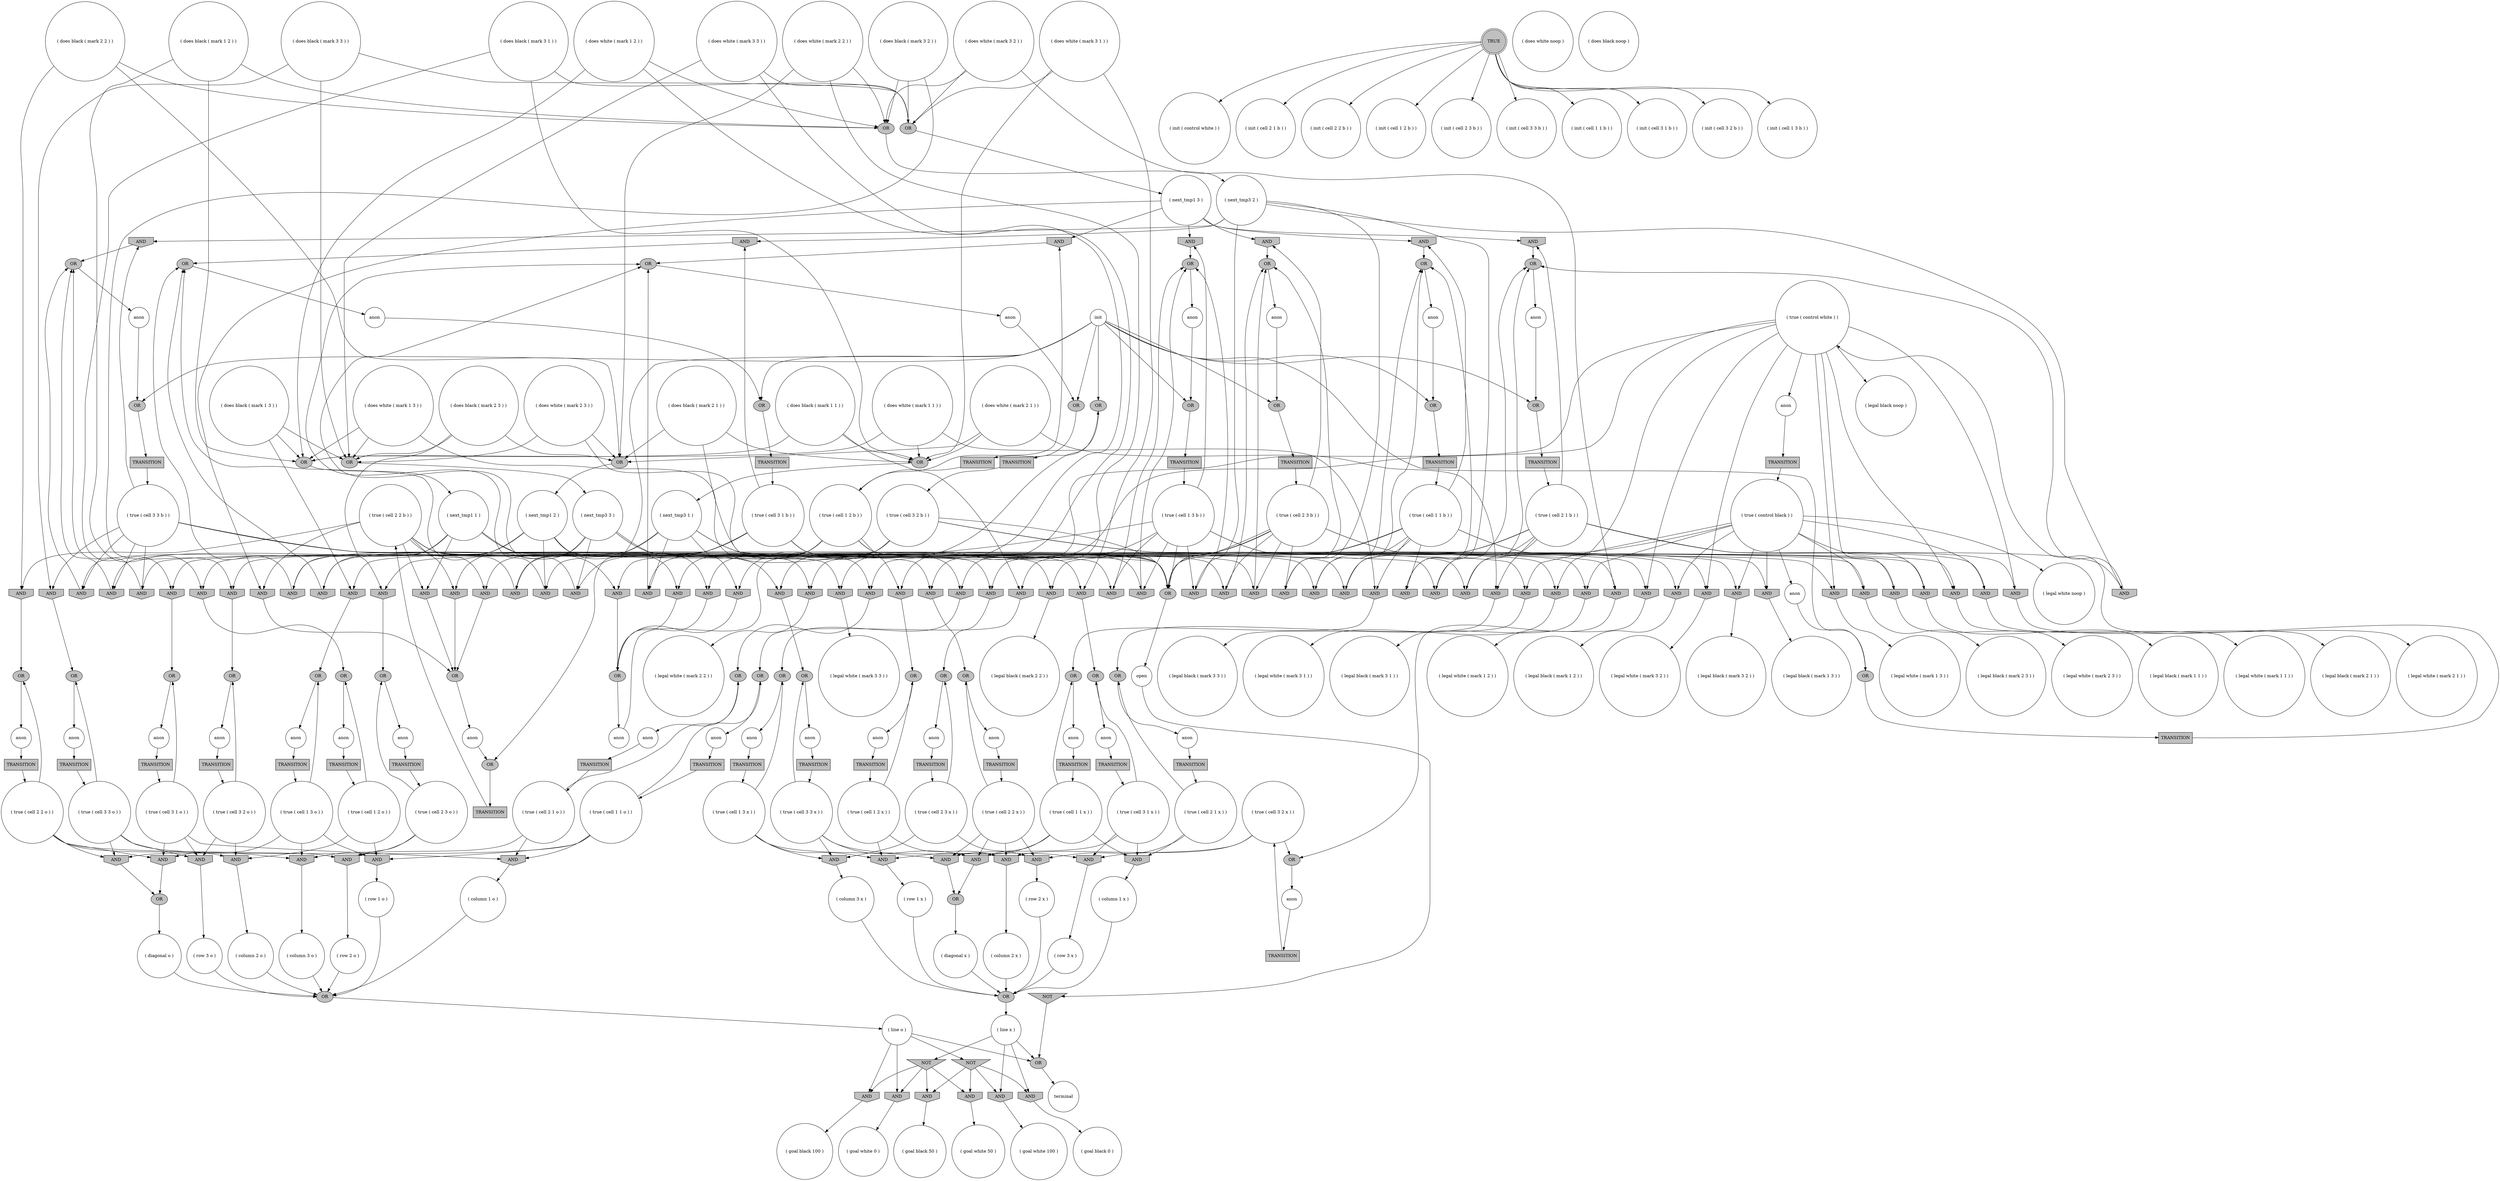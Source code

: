 digraph propNet
{
	"@cf832f9"[shape=circle, style= filled, fillcolor=white, label="( goal black 50 )"]; 
	"@7853d452"[shape=circle, style= filled, fillcolor=white, label="anon"]; "@7853d452"->"@5fb726fe"; 
	"@430a6309"[shape=circle, style= filled, fillcolor=white, label="( does black ( mark 3 1 ) )"]; "@430a6309"->"@21d7a067"; "@430a6309"->"@2c6879ec"; "@430a6309"->"@22b19139"; 
	"@49f3d7f0"[shape=invhouse, style= filled, fillcolor=grey, label="AND"]; "@49f3d7f0"->"@3db7af55"; 
	"@32e5e8e0"[shape=circle, style= filled, fillcolor=white, label="( init ( control white ) )"]; 
	"@2fb9dbb7"[shape=box, style= filled, fillcolor=grey, label="TRANSITION"]; "@2fb9dbb7"->"@8f40818"; 
	"@5c618c71"[shape=circle, style= filled, fillcolor=white, label="open"]; "@5c618c71"->"@5a6f3b8f"; 
	"@2c0edc1f"[shape=circle, style= filled, fillcolor=white, label="( row 3 o )"]; "@2c0edc1f"->"@5fcbb24d"; 
	"@3c467c57"[shape=box, style= filled, fillcolor=grey, label="TRANSITION"]; "@3c467c57"->"@378410d"; 
	"@2382d197"[shape=invhouse, style= filled, fillcolor=grey, label="AND"]; "@2382d197"->"@266b2508"; 
	"@2105c513"[shape=circle, style= filled, fillcolor=white, label="( legal black ( mark 2 3 ) )"]; 
	"@302c923a"[shape=invhouse, style= filled, fillcolor=grey, label="AND"]; "@302c923a"->"@48ebe244"; 
	"@7b739764"[shape=invhouse, style= filled, fillcolor=grey, label="AND"]; "@7b739764"->"@5cdb88b7"; 
	"@6500a49"[shape=ellipse, style= filled, fillcolor=grey, label="OR"]; "@6500a49"->"@5ca42fab"; 
	"@76a574bf"[shape=ellipse, style= filled, fillcolor=grey, label="OR"]; "@76a574bf"->"@2f31f296"; 
	"@22043418"[shape=ellipse, style= filled, fillcolor=grey, label="OR"]; "@22043418"->"@5821cbf"; 
	"@34de0ec3"[shape=circle, style= filled, fillcolor=white, label="( legal black ( mark 3 2 ) )"]; 
	"@25f71fea"[shape=circle, style= filled, fillcolor=white, label="anon"]; "@25f71fea"->"@7b0d38e5"; 
	"@6323a93e"[shape=invhouse, style= filled, fillcolor=grey, label="AND"]; "@6323a93e"->"@57e689f9"; 
	"@57e689f9"[shape=ellipse, style= filled, fillcolor=grey, label="OR"]; "@57e689f9"->"@714add6a"; 
	"@1b44d164"[shape=circle, style= filled, fillcolor=white, label="( row 3 x )"]; "@1b44d164"->"@76a574bf"; 
	"@714add6a"[shape=circle, style= filled, fillcolor=white, label="anon"]; "@714add6a"->"@26a9433d"; 
	"@5149bd6c"[shape=invhouse, style= filled, fillcolor=grey, label="AND"]; "@5149bd6c"->"@278fa27e"; 
	"@67f4add3"[shape=invhouse, style= filled, fillcolor=grey, label="AND"]; "@67f4add3"->"@31e6129a"; 
	"@2dc13be6"[shape=box, style= filled, fillcolor=grey, label="TRANSITION"]; "@2dc13be6"->"@55a8b1c9"; 
	"@6184433"[shape=invhouse, style= filled, fillcolor=grey, label="AND"]; "@6184433"->"@31e6129a"; 
	"@46e36ccf"[shape=circle, style= filled, fillcolor=white, label="( init ( cell 2 1 b ) )"]; 
	"@4e3b5815"[shape=ellipse, style= filled, fillcolor=grey, label="OR"]; "@4e3b5815"->"@52263c60"; 
	"@531c6724"[shape=circle, style= filled, fillcolor=white, label="( true ( control black ) )"]; "@531c6724"->"@6f11faa1"; "@531c6724"->"@65c3b750"; "@531c6724"->"@638e7ffa"; "@531c6724"->"@545990cc"; "@531c6724"->"@67c9a18e"; "@531c6724"->"@13b1ef48"; "@531c6724"->"@7d7014d"; "@531c6724"->"@7aa181ea"; "@531c6724"->"@51eed262"; "@531c6724"->"@336696ea"; "@531c6724"->"@283b1fe6"; 
	"@158b49b0"[shape=circle, style= filled, fillcolor=white, label="( true ( cell 3 2 x ) )"]; "@158b49b0"->"@562795c7"; "@158b49b0"->"@4ce997ad"; "@158b49b0"->"@391d17c2"; 
	"@a67ee5c"[shape=circle, style= filled, fillcolor=white, label="( init ( cell 2 2 b ) )"]; 
	"@14f0accd"[shape=box, style= filled, fillcolor=grey, label="TRANSITION"]; "@14f0accd"->"@3be7d563"; 
	"@3471a64f"[shape=circle, style= filled, fillcolor=white, label="( true ( cell 2 3 x ) )"]; "@3471a64f"->"@7831e865"; "@3471a64f"->"@6500a49"; "@3471a64f"->"@685ae6b4"; 
	"@68ec58d3"[shape=circle, style= filled, fillcolor=white, label="anon"]; "@68ec58d3"->"@388d13a0"; 
	"@7ed04491"[shape=circle, style= filled, fillcolor=white, label="anon"]; "@7ed04491"->"@579154e9"; 
	"@3fa18de3"[shape=invhouse, style= filled, fillcolor=grey, label="AND"]; "@3fa18de3"->"@4be96672"; 
	"@6ea1fce5"[shape=circle, style= filled, fillcolor=white, label="anon"]; "@6ea1fce5"->"@5cc82d01"; 
	"@57829fc7"[shape=ellipse, style= filled, fillcolor=grey, label="OR"]; "@57829fc7"->"@46b359ad"; 
	"@52263c60"[shape=box, style= filled, fillcolor=grey, label="TRANSITION"]; "@52263c60"->"@3b90ea82"; 
	"@69ca198d"[shape=circle, style= filled, fillcolor=white, label="( legal black ( mark 1 2 ) )"]; 
	"@67c9a18e"[shape=invhouse, style= filled, fillcolor=grey, label="AND"]; "@67c9a18e"->"@3bfd8342"; 
	"@1961b726"[shape=invhouse, style= filled, fillcolor=grey, label="AND"]; "@1961b726"->"@45a0d54d"; 
	"@7d7a5533"[shape=circle, style= filled, fillcolor=white, label="anon"]; "@7d7a5533"->"@26e1ec03"; 
	"@25c81f81"[shape=circle, style= filled, fillcolor=white, label="( does white ( mark 3 2 ) )"]; "@25c81f81"->"@15e85348"; "@25c81f81"->"@7fe03726"; "@25c81f81"->"@22b19139"; 
	"@2b24ab6d"[shape=box, style= filled, fillcolor=grey, label="TRANSITION"]; "@2b24ab6d"->"@66272d6c"; 
	"@6e7c2e32"[shape=circle, style= filled, fillcolor=white, label="( init ( cell 1 2 b ) )"]; 
	"@911695e"[shape=circle, style= filled, fillcolor=white, label="( true ( cell 3 1 b ) )"]; "@911695e"->"@502915f8"; "@911695e"->"@21a2ea86"; "@911695e"->"@638e7ffa"; "@911695e"->"@493546e1"; "@911695e"->"@2c6879ec"; "@911695e"->"@45f25355"; "@911695e"->"@2e47dffe"; "@911695e"->"@2dc2ae5e"; "@911695e"->"@44e13a"; 
	"@5195d5c5"[shape=circle, style= filled, fillcolor=white, label="( goal black 100 )"]; 
	"@75f5b5a7"[shape=box, style= filled, fillcolor=grey, label="TRANSITION"]; "@75f5b5a7"->"@b8b2cb3"; 
	"@7831e865"[shape=invhouse, style= filled, fillcolor=grey, label="AND"]; "@7831e865"->"@4446ac13"; 
	"@4446ac13"[shape=circle, style= filled, fillcolor=white, label="( row 2 x )"]; "@4446ac13"->"@76a574bf"; 
	"@2a1a6247"[shape=circle, style= filled, fillcolor=white, label="( next_tmp1 3 )"]; "@2a1a6247"->"@24376d96"; "@2a1a6247"->"@7f39075a"; "@2a1a6247"->"@6fba3489"; "@2a1a6247"->"@67f4add3"; "@2a1a6247"->"@3a03a0fa"; "@2a1a6247"->"@404daf96"; 
	"@7be4adba"[shape=box, style= filled, fillcolor=grey, label="TRANSITION"]; "@7be4adba"->"@41bd808f"; 
	"@55a8b1c9"[shape=circle, style= filled, fillcolor=white, label="( true ( cell 1 2 x ) )"]; "@55a8b1c9"->"@55bb3658"; "@55a8b1c9"->"@6fbdf0de"; "@55a8b1c9"->"@391d17c2"; 
	"@70bf56de"[shape=ellipse, style= filled, fillcolor=grey, label="OR"]; "@70bf56de"->"@6ea1fce5"; 
	"@7f39075a"[shape=invhouse, style= filled, fillcolor=grey, label="AND"]; "@7f39075a"->"@57e689f9"; 
	"@10d514bd"[shape=invhouse, style= filled, fillcolor=grey, label="AND"]; "@10d514bd"->"@e2f8920"; 
	"@5cdb88b7"[shape=ellipse, style= filled, fillcolor=grey, label="OR"]; "@5cdb88b7"->"@414ec489"; 
	"@62d7e43"[shape=circle, style= filled, fillcolor=white, label="( next_tmp1 2 )"]; "@62d7e43"->"@79b9ba10"; "@62d7e43"->"@7cc26428"; "@62d7e43"->"@5f40c27b"; "@62d7e43"->"@153f29d2"; "@62d7e43"->"@44e13a"; "@62d7e43"->"@50db2754"; 
	"@64465a36"[shape=circle, style= filled, fillcolor=white, label="( init ( cell 2 3 b ) )"]; 
	"@422e705c"[shape=circle, style= filled, fillcolor=white, label="( does black ( mark 1 1 ) )"]; "@422e705c"->"@40e24452"; "@422e705c"->"@21d7a067"; "@422e705c"->"@259b7841"; 
	"@638e7ffa"[shape=invhouse, style= filled, fillcolor=grey, label="AND"]; "@638e7ffa"->"@69787628"; 
	"@378410d"[shape=circle, style= filled, fillcolor=white, label="( true ( cell 2 2 o ) )"]; "@378410d"->"@60885bba"; "@378410d"->"@477d0f8e"; "@378410d"->"@742c3128"; "@378410d"->"@1961b726"; "@378410d"->"@107d07b5"; 
	"@391ec765"[shape=circle, style= filled, fillcolor=white, label="( init ( cell 3 3 b ) )"]; 
	"@2bb3cc7"[shape=invhouse, style= filled, fillcolor=grey, label="AND"]; "@2bb3cc7"->"@22586585"; 
	"@74a086dd"[shape=invhouse, style= filled, fillcolor=grey, label="AND"]; "@74a086dd"->"@6500a49"; 
	"@6de03b9e"[shape=circle, style= filled, fillcolor=white, label="( true ( cell 3 3 b ) )"]; "@6de03b9e"->"@2553dfb3"; "@6de03b9e"->"@6adbfa0a"; "@6de03b9e"->"@38801c02"; "@6de03b9e"->"@40a1b823"; "@6de03b9e"->"@2aeb0458"; "@6de03b9e"->"@21a2ea86"; "@6de03b9e"->"@67c9a18e"; "@6de03b9e"->"@4394e76a"; "@6de03b9e"->"@50db2754"; 
	"@3241443e"[shape=circle, style= filled, fillcolor=white, label="anon"]; "@3241443e"->"@75f5b5a7"; 
	"@72407a4"[shape=invhouse, style= filled, fillcolor=grey, label="AND"]; "@72407a4"->"@2c0edc1f"; 
	"@6929b5a8"[shape=invhouse, style= filled, fillcolor=grey, label="AND"]; "@6929b5a8"->"@4b161292"; 
	"@38801c02"[shape=invhouse, style= filled, fillcolor=grey, label="AND"]; "@38801c02"->"@e447f13"; 
	"@40a1b823"[shape=invhouse, style= filled, fillcolor=grey, label="AND"]; "@40a1b823"->"@75255be7"; 
	"@3be7d563"[shape=circle, style= filled, fillcolor=white, label="( true ( cell 1 1 x ) )"]; "@3be7d563"->"@fc14700"; "@3be7d563"->"@55bb3658"; "@3be7d563"->"@723288ea"; "@3be7d563"->"@2f5137bb"; 
	"@44f49871"[shape=invhouse, style= filled, fillcolor=grey, label="AND"]; "@44f49871"->"@60885bba"; 
	"@43ea4b6c"[shape=circle, style= filled, fillcolor=white, label="( does black ( mark 1 3 ) )"]; "@43ea4b6c"->"@40e24452"; "@43ea4b6c"->"@54cf9d27"; "@43ea4b6c"->"@1ad09869"; 
	"@27103f9a"[shape=ellipse, style= filled, fillcolor=grey, label="OR"]; "@27103f9a"->"@70e57446"; 
	"@19daff57"[shape=circle, style= filled, fillcolor=white, label="anon"]; "@19daff57"->"@65662e44"; 
	"@3d50b9de"[shape=invhouse, style= filled, fillcolor=grey, label="AND"]; "@3d50b9de"->"@2fa52356"; 
	"@23faa175"[shape=circle, style= filled, fillcolor=white, label="( legal black noop )"]; 
	"@5df2cb62"[shape=invhouse, style= filled, fillcolor=grey, label="AND"]; "@5df2cb62"->"@2cd0af0f"; 
	"@65c3b750"[shape=circle, style= filled, fillcolor=white, label="anon"]; "@65c3b750"->"@43ed8ed2"; 
	"@403bccae"[shape=circle, style= filled, fillcolor=white, label="( true ( cell 3 3 x ) )"]; "@403bccae"->"@4ce997ad"; "@403bccae"->"@e447f13"; "@403bccae"->"@2f5137bb"; "@403bccae"->"@685ae6b4"; 
	"@545990cc"[shape=invhouse, style= filled, fillcolor=grey, label="AND"]; "@545990cc"->"@3ebb1956"; 
	"@7d7014d"[shape=invhouse, style= filled, fillcolor=grey, label="AND"]; "@7d7014d"->"@69ca198d"; 
	"@793e70f"[shape=ellipse, style= filled, fillcolor=grey, label="OR"]; "@793e70f"->"@6f9b348c"; 
	"@65b9eb24"[shape=circle, style= filled, fillcolor=white, label="( row 1 x )"]; "@65b9eb24"->"@76a574bf"; 
	"@15e85348"[shape=ellipse, style= filled, fillcolor=grey, label="OR"]; "@15e85348"->"@4e0b9cbe"; 
	"@70e57446"[shape=circle, style= filled, fillcolor=white, label="anon"]; "@70e57446"->"@2fa4a88c"; 
	"@45f25355"[shape=invhouse, style= filled, fillcolor=grey, label="AND"]; "@45f25355"->"@3749cc4a"; 
	"@3acec266"[shape=circle, style= filled, fillcolor=white, label="( true ( cell 3 3 o ) )"]; "@3acec266"->"@72407a4"; "@3acec266"->"@142d209a"; "@3acec266"->"@107d07b5"; "@3acec266"->"@1548f4a6"; 
	"@6f2c6d85"[shape=circle, style= filled, fillcolor=white, label="( legal black ( mark 1 1 ) )"]; 
	"@536c57c5"[shape=circle, style= filled, fillcolor=white, label="( does black ( mark 2 3 ) )"]; "@536c57c5"->"@54e7b5b5"; "@536c57c5"->"@1ad09869"; "@536c57c5"->"@78886382"; 
	"@19f4455d"[shape=ellipse, style= filled, fillcolor=grey, label="OR"]; "@19f4455d"->"@7853d452"; 
	"@46abe600"[shape=circle, style= filled, fillcolor=white, label="( column 2 o )"]; "@46abe600"->"@5fcbb24d"; 
	"@25bd7f16"[shape=invhouse, style= filled, fillcolor=grey, label="AND"]; "@25bd7f16"->"@58944964"; 
	"@11344f98"[shape=circle, style= filled, fillcolor=white, label="( true ( cell 2 3 b ) )"]; "@11344f98"->"@6f11faa1"; "@11344f98"->"@54e7b5b5"; "@11344f98"->"@1ee407d7"; "@11344f98"->"@6fba3489"; "@11344f98"->"@21a2ea86"; "@11344f98"->"@5149bd6c"; "@11344f98"->"@75775a22"; "@11344f98"->"@74a086dd"; "@11344f98"->"@3d50b9de"; 
	"@18fa7054"[shape=invhouse, style= filled, fillcolor=grey, label="AND"]; "@18fa7054"->"@7ff02c6a"; 
	"@1923e38c"[shape=circle, style= filled, fillcolor=white, label="( true ( cell 1 3 b ) )"]; "@1923e38c"->"@59862ec7"; "@1923e38c"->"@49f3d7f0"; "@1923e38c"->"@21a2ea86"; "@1923e38c"->"@67f4add3"; "@1923e38c"->"@54cf9d27"; "@1923e38c"->"@7cc26428"; "@1923e38c"->"@6184433"; "@1923e38c"->"@336696ea"; "@1923e38c"->"@4615c778"; 
	"@48ebe244"[shape=ellipse, style= filled, fillcolor=grey, label="OR"]; "@48ebe244"->"@13f7e85b"; 
	"@40e24452"[shape=ellipse, style= filled, fillcolor=grey, label="OR"]; "@40e24452"->"@46d71189"; 
	"@6cd10a60"[shape=circle, style= filled, fillcolor=white, label="( does white ( mark 3 3 ) )"]; "@6cd10a60"->"@38801c02"; "@6cd10a60"->"@22b19139"; "@6cd10a60"->"@1ad09869"; 
	"@14d0ec63"[shape=circle, style= filled, fillcolor=white, label="( true ( cell 2 1 x ) )"]; "@14d0ec63"->"@1e6d91dc"; "@14d0ec63"->"@7831e865"; "@14d0ec63"->"@723288ea"; 
	"@2aeb0458"[shape=invhouse, style= filled, fillcolor=grey, label="AND"]; "@2aeb0458"->"@75255be7"; 
	"@4e0b9cbe"[shape=circle, style= filled, fillcolor=white, label="( next_tmp3 2 )"]; "@4e0b9cbe"->"@6929b5a8"; "@4e0b9cbe"->"@2aeb0458"; "@4e0b9cbe"->"@75775a22"; "@4e0b9cbe"->"@6184433"; "@4e0b9cbe"->"@2dc2ae5e"; "@4e0b9cbe"->"@7adac1d7"; 
	"@4e90fe26"[shape=box, style= filled, fillcolor=grey, label="TRANSITION"]; "@4e90fe26"->"@331bf850"; 
	"@142d209a"[shape=invhouse, style= filled, fillcolor=grey, label="AND"]; "@142d209a"->"@262e9719"; 
	"@1ad09869"[shape=ellipse, style= filled, fillcolor=grey, label="OR"]; "@1ad09869"->"@8ac09e1"; 
	"@3bfd8342"[shape=circle, style= filled, fillcolor=white, label="( legal black ( mark 3 3 ) )"]; 
	"@7eeb1c2b"[shape=circle, style= filled, fillcolor=white, label="anon"]; "@7eeb1c2b"->"@21c872ee"; 
	"@fc14700"[shape=ellipse, style= filled, fillcolor=grey, label="OR"]; "@fc14700"->"@463393a3"; 
	"@13fa073b"[shape=ellipse, style= filled, fillcolor=grey, label="OR"]; "@13fa073b"->"@19daff57"; 
	"@75255be7"[shape=ellipse, style= filled, fillcolor=grey, label="OR"]; "@75255be7"->"@13cca6d4"; 
	"@71de0b1a"[shape=circle, style= filled, fillcolor=white, label="( does white ( mark 2 3 ) )"]; "@71de0b1a"->"@1ad09869"; "@71de0b1a"->"@78886382"; "@71de0b1a"->"@74a086dd"; 
	"@7fe03726"[shape=invhouse, style= filled, fillcolor=grey, label="AND"]; "@7fe03726"->"@562795c7"; 
	"@313dadf5"[shape=circle, style= filled, fillcolor=white, label="( goal black 0 )"]; 
	"@12e69e2c"[shape=circle, style= filled, fillcolor=white, label="( row 1 o )"]; "@12e69e2c"->"@5fcbb24d"; 
	"@7a1d64cd"[shape=circle, style= filled, fillcolor=white, label="( true ( cell 1 1 o ) )"]; "@7a1d64cd"->"@107d07b5"; "@7a1d64cd"->"@1dcb2602"; "@7a1d64cd"->"@3e5f3505"; "@7a1d64cd"->"@64a3772f"; 
	"@6adbfa0a"[shape=invhouse, style= filled, fillcolor=grey, label="AND"]; "@6adbfa0a"->"@7b90ae49"; 
	"@723288ea"[shape=invhouse, style= filled, fillcolor=grey, label="AND"]; "@723288ea"->"@ce70bdf"; 
	"@221bbac2"[shape=invhouse, style= filled, fillcolor=grey, label="AND"]; "@221bbac2"->"@2cd0af0f"; 
	"@22fa8827"[shape=circle, style= filled, fillcolor=white, label="anon"]; "@22fa8827"->"@75c1f074"; 
	"@391d17c2"[shape=invhouse, style= filled, fillcolor=grey, label="AND"]; "@391d17c2"->"@49252446"; 
	"@aedd00d"[shape=circle, style= filled, fillcolor=white, label="( true ( cell 1 3 o ) )"]; "@aedd00d"->"@142d209a"; "@aedd00d"->"@1961b726"; "@aedd00d"->"@3e5f3505"; "@aedd00d"->"@27103f9a"; 
	"@2553dfb3"[shape=invhouse, style= filled, fillcolor=grey, label="AND"]; "@2553dfb3"->"@1548f4a6"; 
	"@3db7af55"[shape=circle, style= filled, fillcolor=white, label="( legal white ( mark 1 3 ) )"]; 
	"@26e1ec03"[shape=box, style= filled, fillcolor=grey, label="TRANSITION"]; "@26e1ec03"->"@158b49b0"; 
	"@6f57b1b3"[shape=invhouse, style= filled, fillcolor=grey, label="AND"]; "@6f57b1b3"->"@3c743957"; 
	"@40722c96"[shape=invhouse, style= filled, fillcolor=grey, label="AND"]; "@40722c96"->"@78c113c6"; 
	"@7d9e617b"[shape=doublecircle, style= filled, fillcolor=grey, label="TRUE"]; "@7d9e617b"->"@64465a36"; "@7d9e617b"->"@3881abb"; "@7d9e617b"->"@32e5e8e0"; "@7d9e617b"->"@5bdc3e1b"; "@7d9e617b"->"@48f84912"; "@7d9e617b"->"@a67ee5c"; "@7d9e617b"->"@391ec765"; "@7d9e617b"->"@46e36ccf"; "@7d9e617b"->"@c8aa946"; "@7d9e617b"->"@6e7c2e32"; 
	"@7160f385"[shape=invhouse, style= filled, fillcolor=grey, label="AND"]; "@7160f385"->"@cf832f9"; 
	"@78bc4254"[shape=ellipse, style= filled, fillcolor=grey, label="OR"]; "@78bc4254"->"@340c75d3"; 
	"@7cc26428"[shape=invhouse, style= filled, fillcolor=grey, label="AND"]; "@7cc26428"->"@31e6129a"; 
	"@2f5137bb"[shape=invhouse, style= filled, fillcolor=grey, label="AND"]; "@2f5137bb"->"@3c743957"; 
	"@8f40818"[shape=circle, style= filled, fillcolor=white, label="( true ( cell 1 2 o ) )"]; "@8f40818"->"@477d0f8e"; "@8f40818"->"@78c113c6"; "@8f40818"->"@3e5f3505"; 
	"@153f29d2"[shape=invhouse, style= filled, fillcolor=grey, label="AND"]; "@153f29d2"->"@57e689f9"; 
	"@45a0d54d"[shape=ellipse, style= filled, fillcolor=grey, label="OR"]; "@45a0d54d"->"@283863f1"; 
	"@685ae6b4"[shape=invhouse, style= filled, fillcolor=grey, label="AND"]; "@685ae6b4"->"@324a6bb0"; 
	"@14e4440b"[shape=invhouse, style= filled, fillcolor=grey, label="AND"]; "@14e4440b"->"@fc14700"; 
	"@2fa52356"[shape=circle, style= filled, fillcolor=white, label="( legal white ( mark 2 3 ) )"]; 
	"@477d0f8e"[shape=invhouse, style= filled, fillcolor=grey, label="AND"]; "@477d0f8e"->"@46abe600"; 
	"@5b3707c4"[shape=invhouse, style= filled, fillcolor=grey, label="AND"]; "@5b3707c4"->"@313dadf5"; 
	"@13b1ef48"[shape=invhouse, style= filled, fillcolor=grey, label="AND"]; "@13b1ef48"->"@34de0ec3"; 
	"@3a03a0fa"[shape=invhouse, style= filled, fillcolor=grey, label="AND"]; "@3a03a0fa"->"@4b161292"; 
	"@4394e76a"[shape=invhouse, style= filled, fillcolor=grey, label="AND"]; "@4394e76a"->"@75255be7"; 
	"@9dbc324"[shape=invhouse, style= filled, fillcolor=grey, label="AND"]; "@9dbc324"->"@78bc4254"; 
	"@6b69d669"[shape=invhouse, style= filled, fillcolor=grey, label="AND"]; "@6b69d669"->"@19f4455d"; 
	"@3749cc4a"[shape=ellipse, style= filled, fillcolor=grey, label="OR"]; "@3749cc4a"->"@41453671"; 
	"@742c3128"[shape=invhouse, style= filled, fillcolor=grey, label="AND"]; "@742c3128"->"@493c5006"; 
	"@5361030"[shape=circle, style= filled, fillcolor=white, label="( does white ( mark 2 2 ) )"]; "@5361030"->"@15e85348"; "@5361030"->"@7b739764"; "@5361030"->"@78886382"; 
	"@78c113c6"[shape=ellipse, style= filled, fillcolor=grey, label="OR"]; "@78c113c6"->"@1e56b9c8"; 
	"@78886382"[shape=ellipse, style= filled, fillcolor=grey, label="OR"]; "@78886382"->"@62d7e43"; 
	"@7adac1d7"[shape=invhouse, style= filled, fillcolor=grey, label="AND"]; "@7adac1d7"->"@57e689f9"; 
	"@5ca42fab"[shape=circle, style= filled, fillcolor=white, label="anon"]; "@5ca42fab"->"@e0479b8"; 
	"@e2f8920"[shape=circle, style= filled, fillcolor=white, label="( legal white ( mark 2 1 ) )"]; 
	"@3b90ea82"[shape=circle, style= filled, fillcolor=white, label="( true ( cell 2 2 b ) )"]; "@3b90ea82"->"@5df2cb62"; "@3b90ea82"->"@763d35df"; "@3b90ea82"->"@21a2ea86"; "@3b90ea82"->"@545990cc"; "@3b90ea82"->"@44f49871"; "@3b90ea82"->"@7b739764"; "@3b90ea82"->"@221bbac2"; "@3b90ea82"->"@25bd7f16"; "@3b90ea82"->"@404daf96"; 
	"@59cb288"[shape=ellipse, style= filled, fillcolor=grey, label="OR"]; "@59cb288"->"@3241443e"; 
	"@6f9b348c"[shape=box, style= filled, fillcolor=grey, label="TRANSITION"]; "@6f9b348c"->"@1923e38c"; 
	"@13cca6d4"[shape=circle, style= filled, fillcolor=white, label="anon"]; "@13cca6d4"->"@5306d4f6"; 
	"@6c3a4922"[shape=circle, style= filled, fillcolor=white, label="( column 1 o )"]; "@6c3a4922"->"@5fcbb24d"; 
	"@63ad3cb0"[shape=invhouse, style= filled, fillcolor=grey, label="AND"]; "@63ad3cb0"->"@48394704"; 
	"@1fda74c4"[shape=circle, style= filled, fillcolor=white, label="anon"]; "@1fda74c4"->"@644fc963"; 
	"@46b359ad"[shape=box, style= filled, fillcolor=grey, label="TRANSITION"]; "@46b359ad"->"@50c9e10e"; 
	"@2e59bd79"[shape=circle, style= filled, fillcolor=white, label="( true ( cell 3 2 o ) )"]; "@2e59bd79"->"@72407a4"; "@2e59bd79"->"@477d0f8e"; "@2e59bd79"->"@19f4455d"; 
	"@2da4cc84"[shape=invtriangle, style= filled, fillcolor=grey, label="NOT"]; "@2da4cc84"->"@375a9608"; "@2da4cc84"->"@5b3707c4"; "@2da4cc84"->"@7160f385"; "@2da4cc84"->"@18fa7054"; 
	"@65662e44"[shape=box, style= filled, fillcolor=grey, label="TRANSITION"]; "@65662e44"->"@2acc653e"; 
	"@3c743957"[shape=ellipse, style= filled, fillcolor=grey, label="OR"]; "@3c743957"->"@6aab03df"; 
	"@21a2ea86"[shape=ellipse, style= filled, fillcolor=grey, label="OR"]; "@21a2ea86"->"@5c618c71"; 
	"@203ad25"[shape=invhouse, style= filled, fillcolor=grey, label="AND"]; "@203ad25"->"@4f88da55"; 
	"@21c872ee"[shape=box, style= filled, fillcolor=grey, label="TRANSITION"]; "@21c872ee"->"@14d0ec63"; 
	"@2fa4a88c"[shape=box, style= filled, fillcolor=grey, label="TRANSITION"]; "@2fa4a88c"->"@aedd00d"; 
	"@644fc963"[shape=ellipse, style= filled, fillcolor=grey, label="OR"]; "@644fc963"->"@6c0dbb4"; 
	"@388d13a0"[shape=box, style= filled, fillcolor=grey, label="TRANSITION"]; "@388d13a0"->"@3acec266"; 
	"@74264717"[shape=box, style= filled, fillcolor=grey, label="TRANSITION"]; "@74264717"->"@1555ac3d"; 
	"@41bd808f"[shape=circle, style= filled, fillcolor=white, label="( true ( cell 3 2 b ) )"]; "@41bd808f"->"@6b69d669"; "@41bd808f"->"@4371e4c1"; "@41bd808f"->"@3fa18de3"; "@41bd808f"->"@21a2ea86"; "@41bd808f"->"@203ad25"; "@41bd808f"->"@7fe03726"; "@41bd808f"->"@13b1ef48"; "@41bd808f"->"@79b9ba10"; "@41bd808f"->"@3f34749d"; 
	"@60885bba"[shape=ellipse, style= filled, fillcolor=grey, label="OR"]; "@60885bba"->"@8960f64"; 
	"@6fba3489"[shape=invhouse, style= filled, fillcolor=grey, label="AND"]; "@6fba3489"->"@278fa27e"; 
	"@1ee407d7"[shape=invhouse, style= filled, fillcolor=grey, label="AND"]; "@1ee407d7"->"@278fa27e"; 
	"@3881abb"[shape=circle, style= filled, fillcolor=white, label="( init ( cell 1 1 b ) )"]; 
	"@41453671"[shape=circle, style= filled, fillcolor=white, label="anon"]; "@41453671"->"@588c17c9"; 
	"@262e9719"[shape=circle, style= filled, fillcolor=white, label="( column 3 o )"]; "@262e9719"->"@5fcbb24d"; 
	"@6d314006"[shape=circle, style= filled, fillcolor=white, label="( true ( cell 3 1 x ) )"]; "@6d314006"->"@3749cc4a"; "@6d314006"->"@4ce997ad"; "@6d314006"->"@6f57b1b3"; "@6d314006"->"@723288ea"; 
	"@ce70bdf"[shape=circle, style= filled, fillcolor=white, label="( column 1 x )"]; "@ce70bdf"->"@76a574bf"; 
	"@b8b2cb3"[shape=circle, style= filled, fillcolor=white, label="( true ( cell 1 3 x ) )"]; "@b8b2cb3"->"@55bb3658"; "@b8b2cb3"->"@6f57b1b3"; "@b8b2cb3"->"@59cb288"; "@b8b2cb3"->"@685ae6b4"; 
	"@493c5006"[shape=circle, style= filled, fillcolor=white, label="( row 2 o )"]; "@493c5006"->"@5fcbb24d"; 
	"@5f40c27b"[shape=invhouse, style= filled, fillcolor=grey, label="AND"]; "@5f40c27b"->"@48ebe244"; 
	"@3da47498"[shape=circle, style= filled, fillcolor=white, label="anon"]; "@3da47498"->"@27f00e8a"; 
	"@48394704"[shape=circle, style= filled, fillcolor=white, label="( legal white ( mark 1 2 ) )"]; 
	"@5821cbf"[shape=circle, style= filled, fillcolor=white, label="anon"]; "@5821cbf"->"@4e90fe26"; 
	"@64189526"[shape=circle, style= filled, fillcolor=white, label="( does white noop )"]; 
	"@43ed8ed2"[shape=ellipse, style= filled, fillcolor=grey, label="OR"]; "@43ed8ed2"->"@7f9f9210"; 
	"@59862ec7"[shape=invhouse, style= filled, fillcolor=grey, label="AND"]; "@59862ec7"->"@31e6129a"; 
	"@685b751f"[shape=circle, style= filled, fillcolor=white, label="( legal black ( mark 1 3 ) )"]; 
	"@4ce997ad"[shape=invhouse, style= filled, fillcolor=grey, label="AND"]; "@4ce997ad"->"@1b44d164"; 
	"@60027947"[shape=circle, style= filled, fillcolor=white, label="( does black ( mark 1 2 ) )"]; "@60027947"->"@40e24452"; "@60027947"->"@15e85348"; "@60027947"->"@40722c96"; 
	"@588c17c9"[shape=box, style= filled, fillcolor=grey, label="TRANSITION"]; "@588c17c9"->"@6d314006"; 
	"@32ca46b"[shape=circle, style= filled, fillcolor=white, label="anon"]; "@32ca46b"->"@4e3b5815"; 
	"@5fb726fe"[shape=box, style= filled, fillcolor=grey, label="TRANSITION"]; "@5fb726fe"->"@2e59bd79"; 
	"@331bf850"[shape=circle, style= filled, fillcolor=white, label="( true ( cell 3 1 o ) )"]; "@331bf850"->"@72407a4"; "@331bf850"->"@1961b726"; "@331bf850"->"@1dcb2602"; "@331bf850"->"@22043418"; 
	"@66272d6c"[shape=circle, style= filled, fillcolor=white, label="( true ( cell 2 1 o ) )"]; "@66272d6c"->"@742c3128"; "@66272d6c"->"@78bc4254"; "@66272d6c"->"@1dcb2602"; 
	"@7aa181ea"[shape=invhouse, style= filled, fillcolor=grey, label="AND"]; "@7aa181ea"->"@560971c3"; 
	"@8ac09e1"[shape=circle, style= filled, fillcolor=white, label="( next_tmp3 3 )"]; "@8ac09e1"->"@502915f8"; "@8ac09e1"->"@763d35df"; "@8ac09e1"->"@3fa18de3"; "@8ac09e1"->"@302c923a"; "@8ac09e1"->"@6323a93e"; "@8ac09e1"->"@72722b3f"; 
	"@72722b3f"[shape=invhouse, style= filled, fillcolor=grey, label="AND"]; "@72722b3f"->"@4b161292"; 
	"@69787628"[shape=circle, style= filled, fillcolor=white, label="( legal black ( mark 3 1 ) )"]; 
	"@2884dfd4"[shape=circle, style= filled, fillcolor=white, label="( does white ( mark 1 2 ) )"]; "@2884dfd4"->"@40e24452"; "@2884dfd4"->"@15e85348"; "@2884dfd4"->"@719583"; 
	"@54e7b5b5"[shape=invhouse, style= filled, fillcolor=grey, label="AND"]; "@54e7b5b5"->"@13fa073b"; 
	"@375a9608"[shape=invhouse, style= filled, fillcolor=grey, label="AND"]; "@375a9608"->"@56436a8"; 
	"@75775a22"[shape=invhouse, style= filled, fillcolor=grey, label="AND"]; "@75775a22"->"@278fa27e"; 
	"@68e33fb4"[shape=circle, style= filled, fillcolor=white, label="( does black ( mark 2 1 ) )"]; "@68e33fb4"->"@21d7a067"; "@68e33fb4"->"@78886382"; "@68e33fb4"->"@9dbc324"; 
	"@e447f13"[shape=ellipse, style= filled, fillcolor=grey, label="OR"]; "@e447f13"->"@25f71fea"; 
	"@3e5f3505"[shape=invhouse, style= filled, fillcolor=grey, label="AND"]; "@3e5f3505"->"@12e69e2c"; 
	"@182b6570"[shape=circle, style= filled, fillcolor=white, label="( line o )"]; "@182b6570"->"@2da4cc84"; "@182b6570"->"@2382d197"; "@182b6570"->"@71c428bf"; "@182b6570"->"@5992787c"; 
	"@352a6e71"[shape=invhouse, style= filled, fillcolor=grey, label="AND"]; "@352a6e71"->"@4b161292"; 
	"@33e6f2ba"[shape=circle, style= filled, fillcolor=white, label="( does white ( mark 1 1 ) )"]; "@33e6f2ba"->"@40e24452"; "@33e6f2ba"->"@21d7a067"; "@33e6f2ba"->"@14e4440b"; 
	"@39f788ab"[shape=box, style= filled, fillcolor=grey, label="TRANSITION"]; "@39f788ab"->"@2eca1b49"; 
	"@46d71189"[shape=circle, style= filled, fillcolor=white, label="( next_tmp1 1 )"]; "@46d71189"->"@4371e4c1"; "@46d71189"->"@1ee407d7"; "@46d71189"->"@221bbac2"; "@46d71189"->"@2e47dffe"; "@46d71189"->"@352a6e71"; "@46d71189"->"@4394e76a"; 
	"@266b2508"[shape=circle, style= filled, fillcolor=white, label="( goal white 0 )"]; 
	"@49252446"[shape=circle, style= filled, fillcolor=white, label="( column 2 x )"]; "@49252446"->"@76a574bf"; 
	"@6fbdf0de"[shape=ellipse, style= filled, fillcolor=grey, label="OR"]; "@6fbdf0de"->"@43a46842"; 
	"@3c91adf2"[shape=invtriangle, style= filled, fillcolor=grey, label="NOT"]; "@3c91adf2"->"@375a9608"; "@3c91adf2"->"@2382d197"; "@3c91adf2"->"@7160f385"; "@3c91adf2"->"@71c428bf"; 
	"@1555ac3d"[shape=circle, style= filled, fillcolor=white, label="( true ( cell 1 1 b ) )"]; "@1555ac3d"->"@7f39075a"; "@1555ac3d"->"@21a2ea86"; "@1555ac3d"->"@259b7841"; "@1555ac3d"->"@2bb3cc7"; "@1555ac3d"->"@283b1fe6"; "@1555ac3d"->"@153f29d2"; "@1555ac3d"->"@7adac1d7"; "@1555ac3d"->"@6323a93e"; "@1555ac3d"->"@14e4440b"; 
	"@249497fd"[shape=circle, style= filled, fillcolor=white, label="anon"]; "@249497fd"->"@793e70f"; 
	"@4615c778"[shape=invhouse, style= filled, fillcolor=grey, label="AND"]; "@4615c778"->"@59cb288"; 
	"@6aab03df"[shape=circle, style= filled, fillcolor=white, label="( diagonal x )"]; "@6aab03df"->"@76a574bf"; 
	"@250f207b"[shape=box, style= filled, fillcolor=grey, label="TRANSITION"]; "@250f207b"->"@911695e"; 
	"@6c0dbb4"[shape=box, style= filled, fillcolor=grey, label="TRANSITION"]; "@6c0dbb4"->"@11344f98"; 
	"@579154e9"[shape=box, style= filled, fillcolor=grey, label="TRANSITION"]; "@579154e9"->"@531c6724"; 
	"@27f00e8a"[shape=ellipse, style= filled, fillcolor=grey, label="OR"]; "@27f00e8a"->"@7be4adba"; 
	"@71c428bf"[shape=invhouse, style= filled, fillcolor=grey, label="AND"]; "@71c428bf"->"@5195d5c5"; 
	"@31e6129a"[shape=ellipse, style= filled, fillcolor=grey, label="OR"]; "@31e6129a"->"@249497fd"; 
	"@44e13a"[shape=invhouse, style= filled, fillcolor=grey, label="AND"]; "@44e13a"->"@70bf56de"; 
	"@7a029382"[shape=circle, style= filled, fillcolor=white, label="terminal"]; 
	"@4f31b2b1"[shape=ellipse, style= filled, fillcolor=grey, label="OR"]; "@4f31b2b1"->"@39f788ab"; 
	"@2eca1b49"[shape=circle, style= filled, fillcolor=white, label="( true ( cell 2 1 b ) )"]; "@2eca1b49"->"@209f3d0e"; "@2eca1b49"->"@6929b5a8"; "@2eca1b49"->"@21a2ea86"; "@2eca1b49"->"@10d514bd"; "@2eca1b49"->"@3a03a0fa"; "@2eca1b49"->"@7aa181ea"; "@2eca1b49"->"@352a6e71"; "@2eca1b49"->"@72722b3f"; "@2eca1b49"->"@9dbc324"; 
	"@2c6879ec"[shape=invhouse, style= filled, fillcolor=grey, label="AND"]; "@2c6879ec"->"@22043418"; 
	"@4b161292"[shape=ellipse, style= filled, fillcolor=grey, label="OR"]; "@4b161292"->"@5787ce0"; 
	"@5fcbb24d"[shape=ellipse, style= filled, fillcolor=grey, label="OR"]; "@5fcbb24d"->"@182b6570"; 
	"@22b19139"[shape=ellipse, style= filled, fillcolor=grey, label="OR"]; "@22b19139"->"@2a1a6247"; 
	"@48308bba"[shape=circle, style= filled, fillcolor=white, label="( legal white ( mark 3 1 ) )"]; 
	"@51eed262"[shape=circle, style= filled, fillcolor=white, label="( legal white noop )"]; 
	"@336696ea"[shape=invhouse, style= filled, fillcolor=grey, label="AND"]; "@336696ea"->"@685b751f"; 
	"@64a3772f"[shape=ellipse, style= filled, fillcolor=grey, label="OR"]; "@64a3772f"->"@22fa8827"; 
	"@50db2754"[shape=invhouse, style= filled, fillcolor=grey, label="AND"]; "@50db2754"->"@75255be7"; 
	"@7f9f9210"[shape=box, style= filled, fillcolor=grey, label="TRANSITION"]; "@7f9f9210"->"@e01d9fc"; 
	"@463393a3"[shape=circle, style= filled, fillcolor=white, label="anon"]; "@463393a3"->"@14f0accd"; 
	"@209f3d0e"[shape=invhouse, style= filled, fillcolor=grey, label="AND"]; "@209f3d0e"->"@1e6d91dc"; 
	"@26a9433d"[shape=ellipse, style= filled, fillcolor=grey, label="OR"]; "@26a9433d"->"@74264717"; 
	"@5787ce0"[shape=circle, style= filled, fillcolor=white, label="anon"]; "@5787ce0"->"@4f31b2b1"; 
	"@7ff02c6a"[shape=circle, style= filled, fillcolor=white, label="( goal white 100 )"]; 
	"@4be96672"[shape=ellipse, style= filled, fillcolor=grey, label="OR"]; "@4be96672"->"@3da47498"; 
	"@2dc2ae5e"[shape=invhouse, style= filled, fillcolor=grey, label="AND"]; "@2dc2ae5e"->"@70bf56de"; 
	"@1e56b9c8"[shape=circle, style= filled, fillcolor=white, label="anon"]; "@1e56b9c8"->"@2fb9dbb7"; 
	"@24376d96"[shape=invhouse, style= filled, fillcolor=grey, label="AND"]; "@24376d96"->"@48ebe244"; 
	"@3c21c60"[shape=circle, style= filled, fillcolor=white, label="( true ( cell 2 2 x ) )"]; "@3c21c60"->"@7831e865"; "@3c21c60"->"@6f57b1b3"; "@3c21c60"->"@2f5137bb"; "@3c21c60"->"@5cdb88b7"; "@3c21c60"->"@391d17c2"; 
	"@516de8ca"[shape=circle, style= filled, fillcolor=white, label="( does black ( mark 3 3 ) )"]; "@516de8ca"->"@2553dfb3"; "@516de8ca"->"@22b19139"; "@516de8ca"->"@1ad09869"; 
	"@2f31f296"[shape=circle, style= filled, fillcolor=white, label="( line x )"]; "@2f31f296"->"@3c91adf2"; "@2f31f296"->"@5b3707c4"; "@2f31f296"->"@5992787c"; "@2f31f296"->"@18fa7054"; 
	"@79b9ba10"[shape=invhouse, style= filled, fillcolor=grey, label="AND"]; "@79b9ba10"->"@4be96672"; 
	"@3f34749d"[shape=invhouse, style= filled, fillcolor=grey, label="AND"]; "@3f34749d"->"@4be96672"; 
	"@13f7e85b"[shape=circle, style= filled, fillcolor=white, label="anon"]; "@13f7e85b"->"@57829fc7"; 
	"@21d7a067"[shape=ellipse, style= filled, fillcolor=grey, label="OR"]; "@21d7a067"->"@4d75f09c"; 
	"@6f11faa1"[shape=invhouse, style= filled, fillcolor=grey, label="AND"]; "@6f11faa1"->"@2105c513"; 
	"@4371e4c1"[shape=invhouse, style= filled, fillcolor=grey, label="AND"]; "@4371e4c1"->"@4be96672"; 
	"@1e6d91dc"[shape=ellipse, style= filled, fillcolor=grey, label="OR"]; "@1e6d91dc"->"@7eeb1c2b"; 
	"@75c1f074"[shape=box, style= filled, fillcolor=grey, label="TRANSITION"]; "@75c1f074"->"@7a1d64cd"; 
	"@2e47dffe"[shape=invhouse, style= filled, fillcolor=grey, label="AND"]; "@2e47dffe"->"@70bf56de"; 
	"@ec60f7d"[shape=circle, style= filled, fillcolor=white, label="( does black ( mark 2 2 ) )"]; "@ec60f7d"->"@15e85348"; "@ec60f7d"->"@44f49871"; "@ec60f7d"->"@78886382"; 
	"@e0479b8"[shape=box, style= filled, fillcolor=grey, label="TRANSITION"]; "@e0479b8"->"@3471a64f"; 
	"@7ad21b16"[shape=invhouse, style= filled, fillcolor=grey, label="AND"]; "@7ad21b16"->"@48ebe244"; 
	"@414ec489"[shape=circle, style= filled, fillcolor=white, label="anon"]; "@414ec489"->"@28f6bd10"; 
	"@50c9e10e"[shape=circle, style= filled, fillcolor=white, label="( true ( cell 1 2 b ) )"]; "@50c9e10e"->"@24376d96"; "@50c9e10e"->"@719583"; "@50c9e10e"->"@21a2ea86"; "@50c9e10e"->"@40722c96"; "@50c9e10e"->"@7ad21b16"; "@50c9e10e"->"@302c923a"; "@50c9e10e"->"@7d7014d"; "@50c9e10e"->"@5f40c27b"; "@50c9e10e"->"@63ad3cb0"; 
	"@5bdc3e1b"[shape=circle, style= filled, fillcolor=white, label="( init ( cell 3 1 b ) )"]; 
	"@107d07b5"[shape=invhouse, style= filled, fillcolor=grey, label="AND"]; "@107d07b5"->"@45a0d54d"; 
	"@7c30f5f9"[shape=circle, style= filled, fillcolor=white, label="( does white ( mark 2 1 ) )"]; "@7c30f5f9"->"@21d7a067"; "@7c30f5f9"->"@209f3d0e"; "@7c30f5f9"->"@78886382"; 
	"@283863f1"[shape=circle, style= filled, fillcolor=white, label="( diagonal o )"]; "@283863f1"->"@5fcbb24d"; 
	"@1dcb2602"[shape=invhouse, style= filled, fillcolor=grey, label="AND"]; "@1dcb2602"->"@6c3a4922"; 
	"@5cc82d01"[shape=ellipse, style= filled, fillcolor=grey, label="OR"]; "@5cc82d01"->"@250f207b"; 
	"@560971c3"[shape=circle, style= filled, fillcolor=white, label="( legal black ( mark 2 1 ) )"]; 
	"@56436a8"[shape=circle, style= filled, fillcolor=white, label="( goal white 50 )"]; 
	"@c8aa946"[shape=circle, style= filled, fillcolor=white, label="( init ( cell 1 3 b ) )"]; 
	"@502915f8"[shape=invhouse, style= filled, fillcolor=grey, label="AND"]; "@502915f8"->"@70bf56de"; 
	"@493546e1"[shape=invhouse, style= filled, fillcolor=grey, label="AND"]; "@493546e1"->"@48308bba"; 
	"@7b90ae49"[shape=circle, style= filled, fillcolor=white, label="( legal white ( mark 3 3 ) )"]; 
	"@259b7841"[shape=invhouse, style= filled, fillcolor=grey, label="AND"]; "@259b7841"->"@64a3772f"; 
	"@404daf96"[shape=invhouse, style= filled, fillcolor=grey, label="AND"]; "@404daf96"->"@2cd0af0f"; 
	"@22586585"[shape=circle, style= filled, fillcolor=white, label="( legal white ( mark 1 1 ) )"]; 
	"@4f88da55"[shape=circle, style= filled, fillcolor=white, label="( legal white ( mark 3 2 ) )"]; 
	"@283b1fe6"[shape=invhouse, style= filled, fillcolor=grey, label="AND"]; "@283b1fe6"->"@6f2c6d85"; 
	"@340c75d3"[shape=circle, style= filled, fillcolor=white, label="anon"]; "@340c75d3"->"@2b24ab6d"; 
	"@2cd0af0f"[shape=ellipse, style= filled, fillcolor=grey, label="OR"]; "@2cd0af0f"->"@32ca46b"; 
	"@5a6f3b8f"[shape=invtriangle, style= filled, fillcolor=grey, label="NOT"]; "@5a6f3b8f"->"@5992787c"; 
	"@562795c7"[shape=ellipse, style= filled, fillcolor=grey, label="OR"]; "@562795c7"->"@7d7a5533"; 
	"@1a90d770"[shape=circle, style= filled, fillcolor=white, label="init"]; "@1a90d770"->"@5306d4f6"; "@1a90d770"->"@4f31b2b1"; "@1a90d770"->"@26a9433d"; "@1a90d770"->"@57829fc7"; "@1a90d770"->"@5cc82d01"; "@1a90d770"->"@27f00e8a"; "@1a90d770"->"@793e70f"; "@1a90d770"->"@644fc963"; "@1a90d770"->"@4e3b5815"; "@1a90d770"->"@43ed8ed2"; 
	"@763d35df"[shape=invhouse, style= filled, fillcolor=grey, label="AND"]; "@763d35df"->"@2cd0af0f"; 
	"@55bb3658"[shape=invhouse, style= filled, fillcolor=grey, label="AND"]; "@55bb3658"->"@65b9eb24"; 
	"@62435ba7"[shape=circle, style= filled, fillcolor=white, label="( does black ( mark 3 2 ) )"]; "@62435ba7"->"@15e85348"; "@62435ba7"->"@6b69d669"; "@62435ba7"->"@22b19139"; 
	"@43a46842"[shape=circle, style= filled, fillcolor=white, label="anon"]; "@43a46842"->"@2dc13be6"; 
	"@28f6bd10"[shape=box, style= filled, fillcolor=grey, label="TRANSITION"]; "@28f6bd10"->"@3c21c60"; 
	"@7b0d38e5"[shape=box, style= filled, fillcolor=grey, label="TRANSITION"]; "@7b0d38e5"->"@403bccae"; 
	"@54cf9d27"[shape=invhouse, style= filled, fillcolor=grey, label="AND"]; "@54cf9d27"->"@27103f9a"; 
	"@4d75f09c"[shape=circle, style= filled, fillcolor=white, label="( next_tmp3 1 )"]; "@4d75f09c"->"@5df2cb62"; "@4d75f09c"->"@59862ec7"; "@4d75f09c"->"@40a1b823"; "@4d75f09c"->"@7ad21b16"; "@4d75f09c"->"@5149bd6c"; "@4d75f09c"->"@3f34749d"; 
	"@69b0005a"[shape=circle, style= filled, fillcolor=white, label="( does white ( mark 1 3 ) )"]; "@69b0005a"->"@40e24452"; "@69b0005a"->"@1ad09869"; "@69b0005a"->"@4615c778"; 
	"@48f84912"[shape=circle, style= filled, fillcolor=white, label="( init ( cell 3 2 b ) )"]; 
	"@3ebb1956"[shape=circle, style= filled, fillcolor=white, label="( legal black ( mark 2 2 ) )"]; 
	"@1548f4a6"[shape=ellipse, style= filled, fillcolor=grey, label="OR"]; "@1548f4a6"->"@68ec58d3"; 
	"@5992787c"[shape=ellipse, style= filled, fillcolor=grey, label="OR"]; "@5992787c"->"@7a029382"; 
	"@58944964"[shape=circle, style= filled, fillcolor=white, label="( legal white ( mark 2 2 ) )"]; 
	"@5306d4f6"[shape=ellipse, style= filled, fillcolor=grey, label="OR"]; "@5306d4f6"->"@764de3bf"; 
	"@278fa27e"[shape=ellipse, style= filled, fillcolor=grey, label="OR"]; "@278fa27e"->"@1fda74c4"; 
	"@2acc653e"[shape=circle, style= filled, fillcolor=white, label="( true ( cell 2 3 o ) )"]; "@2acc653e"->"@13fa073b"; "@2acc653e"->"@742c3128"; "@2acc653e"->"@142d209a"; 
	"@8960f64"[shape=circle, style= filled, fillcolor=white, label="anon"]; "@8960f64"->"@3c467c57"; 
	"@719583"[shape=invhouse, style= filled, fillcolor=grey, label="AND"]; "@719583"->"@6fbdf0de"; 
	"@764de3bf"[shape=box, style= filled, fillcolor=grey, label="TRANSITION"]; "@764de3bf"->"@6de03b9e"; 
	"@52eebf1b"[shape=circle, style= filled, fillcolor=white, label="( does white ( mark 3 1 ) )"]; "@52eebf1b"->"@21d7a067"; "@52eebf1b"->"@45f25355"; "@52eebf1b"->"@22b19139"; 
	"@324a6bb0"[shape=circle, style= filled, fillcolor=white, label="( column 3 x )"]; "@324a6bb0"->"@76a574bf"; 
	"@8448fb8"[shape=circle, style= filled, fillcolor=white, label="( does black noop )"]; 
	"@e01d9fc"[shape=circle, style= filled, fillcolor=white, label="( true ( control white ) )"]; "@e01d9fc"->"@7ed04491"; "@e01d9fc"->"@6adbfa0a"; "@e01d9fc"->"@49f3d7f0"; "@e01d9fc"->"@493546e1"; "@e01d9fc"->"@203ad25"; "@e01d9fc"->"@10d514bd"; "@e01d9fc"->"@25bd7f16"; "@e01d9fc"->"@2bb3cc7"; "@e01d9fc"->"@63ad3cb0"; "@e01d9fc"->"@3d50b9de"; "@e01d9fc"->"@23faa175"; 
}